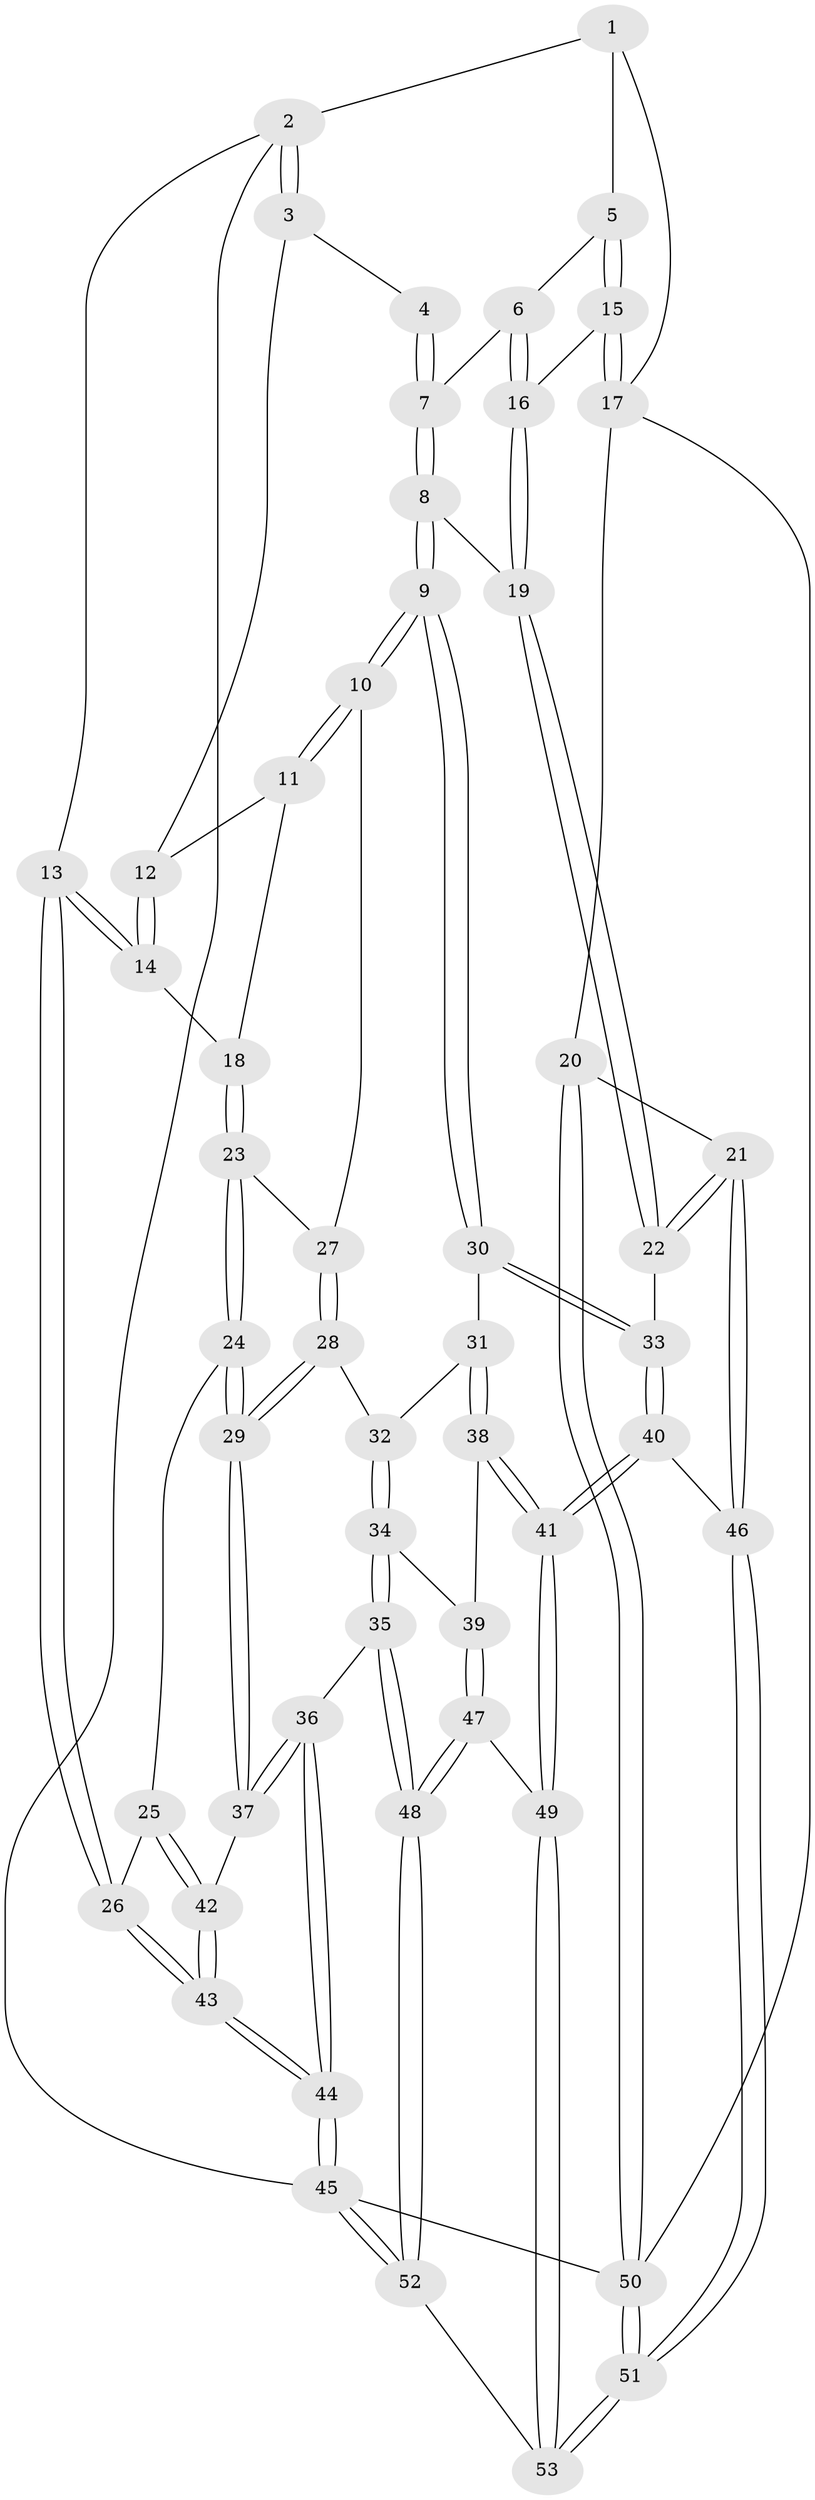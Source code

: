 // Generated by graph-tools (version 1.1) at 2025/27/03/15/25 16:27:57]
// undirected, 53 vertices, 129 edges
graph export_dot {
graph [start="1"]
  node [color=gray90,style=filled];
  1 [pos="+0.9948012141407352+0"];
  2 [pos="+0+0"];
  3 [pos="+0.318960370816254+0"];
  4 [pos="+0.55173839860442+0"];
  5 [pos="+0.8924284501228454+0.1431285474752321"];
  6 [pos="+0.862478913006505+0.14934695670404058"];
  7 [pos="+0.655954167749929+0.18915278987655723"];
  8 [pos="+0.6365980765573562+0.3094430401503047"];
  9 [pos="+0.5649624115038094+0.36559276696772997"];
  10 [pos="+0.5345609056053046+0.3606336769463508"];
  11 [pos="+0.3183406171348063+0.17198459053962079"];
  12 [pos="+0.293886743297097+0.05568423306577853"];
  13 [pos="+0+0.2992711634958578"];
  14 [pos="+0.07341171608088594+0.2768404697308449"];
  15 [pos="+1+0.25059200166167633"];
  16 [pos="+0.8482755554162769+0.35983758085332207"];
  17 [pos="+1+0.292989425220416"];
  18 [pos="+0.24994158939856015+0.3661205236418373"];
  19 [pos="+0.7900575526634228+0.39746099014222863"];
  20 [pos="+1+0.5852491266493778"];
  21 [pos="+1+0.5918596925111151"];
  22 [pos="+0.8830809922591961+0.5743629627536566"];
  23 [pos="+0.25976769661871757+0.38650764599171894"];
  24 [pos="+0.18095457515571836+0.5501076146989919"];
  25 [pos="+0.03510782356838036+0.5160386321377047"];
  26 [pos="+0+0.4358660236314973"];
  27 [pos="+0.3463400641589613+0.3996346945231713"];
  28 [pos="+0.37182930995589797+0.5554049203365096"];
  29 [pos="+0.19794488558853704+0.5785865643963944"];
  30 [pos="+0.551610297615307+0.49573212455991034"];
  31 [pos="+0.5446952653362285+0.5139633365199205"];
  32 [pos="+0.40700790025267136+0.5707958123264062"];
  33 [pos="+0.8252689885385345+0.6213824424728567"];
  34 [pos="+0.38974418863839994+0.6999605740428327"];
  35 [pos="+0.2641683086331278+0.7510960331175364"];
  36 [pos="+0.26344392493174684+0.750543609104955"];
  37 [pos="+0.21540783231295219+0.7084852604840406"];
  38 [pos="+0.5770154418356185+0.6840255346053998"];
  39 [pos="+0.47521622844194283+0.724396522002717"];
  40 [pos="+0.7416654494494941+0.7350194579760307"];
  41 [pos="+0.6915545384232622+0.7641651351988659"];
  42 [pos="+0.061858336049977626+0.7676640097622196"];
  43 [pos="+0+1"];
  44 [pos="+0+1"];
  45 [pos="+0+1"];
  46 [pos="+0.8971845476332936+0.8360644431446629"];
  47 [pos="+0.4592526328665467+0.8883361544421592"];
  48 [pos="+0.33408160608912346+1"];
  49 [pos="+0.6751310118555383+0.8416355826349955"];
  50 [pos="+1+1"];
  51 [pos="+1+1"];
  52 [pos="+0.30478848846177775+1"];
  53 [pos="+0.7699466692044021+1"];
  1 -- 2;
  1 -- 5;
  1 -- 17;
  2 -- 3;
  2 -- 3;
  2 -- 13;
  2 -- 45;
  3 -- 4;
  3 -- 12;
  4 -- 7;
  4 -- 7;
  5 -- 6;
  5 -- 15;
  5 -- 15;
  6 -- 7;
  6 -- 16;
  6 -- 16;
  7 -- 8;
  7 -- 8;
  8 -- 9;
  8 -- 9;
  8 -- 19;
  9 -- 10;
  9 -- 10;
  9 -- 30;
  9 -- 30;
  10 -- 11;
  10 -- 11;
  10 -- 27;
  11 -- 12;
  11 -- 18;
  12 -- 14;
  12 -- 14;
  13 -- 14;
  13 -- 14;
  13 -- 26;
  13 -- 26;
  14 -- 18;
  15 -- 16;
  15 -- 17;
  15 -- 17;
  16 -- 19;
  16 -- 19;
  17 -- 20;
  17 -- 50;
  18 -- 23;
  18 -- 23;
  19 -- 22;
  19 -- 22;
  20 -- 21;
  20 -- 50;
  20 -- 50;
  21 -- 22;
  21 -- 22;
  21 -- 46;
  21 -- 46;
  22 -- 33;
  23 -- 24;
  23 -- 24;
  23 -- 27;
  24 -- 25;
  24 -- 29;
  24 -- 29;
  25 -- 26;
  25 -- 42;
  25 -- 42;
  26 -- 43;
  26 -- 43;
  27 -- 28;
  27 -- 28;
  28 -- 29;
  28 -- 29;
  28 -- 32;
  29 -- 37;
  29 -- 37;
  30 -- 31;
  30 -- 33;
  30 -- 33;
  31 -- 32;
  31 -- 38;
  31 -- 38;
  32 -- 34;
  32 -- 34;
  33 -- 40;
  33 -- 40;
  34 -- 35;
  34 -- 35;
  34 -- 39;
  35 -- 36;
  35 -- 48;
  35 -- 48;
  36 -- 37;
  36 -- 37;
  36 -- 44;
  36 -- 44;
  37 -- 42;
  38 -- 39;
  38 -- 41;
  38 -- 41;
  39 -- 47;
  39 -- 47;
  40 -- 41;
  40 -- 41;
  40 -- 46;
  41 -- 49;
  41 -- 49;
  42 -- 43;
  42 -- 43;
  43 -- 44;
  43 -- 44;
  44 -- 45;
  44 -- 45;
  45 -- 52;
  45 -- 52;
  45 -- 50;
  46 -- 51;
  46 -- 51;
  47 -- 48;
  47 -- 48;
  47 -- 49;
  48 -- 52;
  48 -- 52;
  49 -- 53;
  49 -- 53;
  50 -- 51;
  50 -- 51;
  51 -- 53;
  51 -- 53;
  52 -- 53;
}
